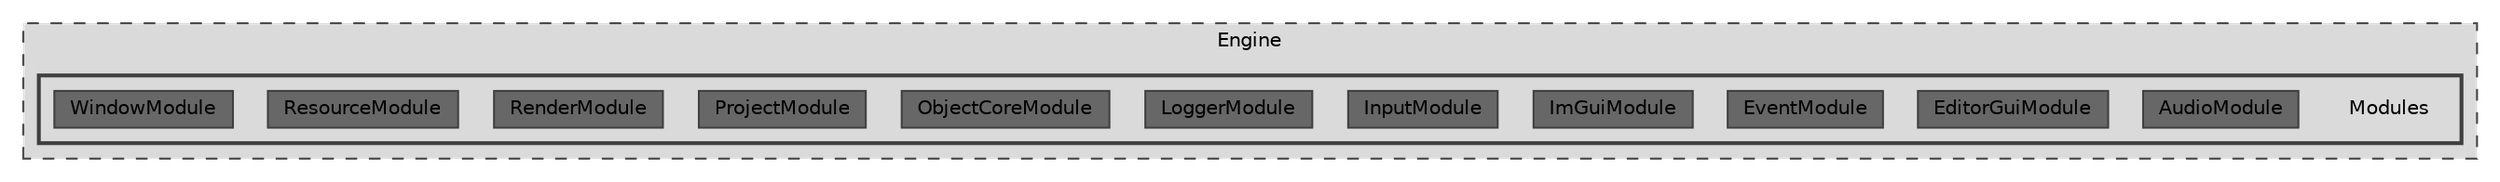 digraph "Engine/Modules"
{
 // LATEX_PDF_SIZE
  bgcolor="transparent";
  edge [fontname=Helvetica,fontsize=10,labelfontname=Helvetica,labelfontsize=10];
  node [fontname=Helvetica,fontsize=10,shape=box,height=0.2,width=0.4];
  compound=true
  subgraph clusterdir_0b6ee6e7e9547e675db4add2e5de97da {
    graph [ bgcolor="#dadada", pencolor="grey25", label="Engine", fontname=Helvetica,fontsize=10 style="filled,dashed", URL="dir_0b6ee6e7e9547e675db4add2e5de97da.html",tooltip=""]
  subgraph clusterdir_5730a32ba65843f7d6a4af6f0645845c {
    graph [ bgcolor="#dadada", pencolor="grey25", label="", fontname=Helvetica,fontsize=10 style="filled,bold", URL="dir_5730a32ba65843f7d6a4af6f0645845c.html",tooltip=""]
    dir_5730a32ba65843f7d6a4af6f0645845c [shape=plaintext, label="Modules"];
  dir_6de9de11200a870ba62930139704cddc [label="AudioModule", fillcolor="#676767", color="grey25", style="filled", URL="dir_6de9de11200a870ba62930139704cddc.html",tooltip=""];
  dir_9bf096b6adeebc1aea7215e31425d485 [label="EditorGuiModule", fillcolor="#676767", color="grey25", style="filled", URL="dir_9bf096b6adeebc1aea7215e31425d485.html",tooltip=""];
  dir_c6e671e37f57e386ab2d5a01e225d2d3 [label="EventModule", fillcolor="#676767", color="grey25", style="filled", URL="dir_c6e671e37f57e386ab2d5a01e225d2d3.html",tooltip=""];
  dir_f1a95843b8df50437cf19ff4e048b51b [label="ImGuiModule", fillcolor="#676767", color="grey25", style="filled", URL="dir_f1a95843b8df50437cf19ff4e048b51b.html",tooltip=""];
  dir_6e5d1bb5e470b5e0ae83c8efee7c94f2 [label="InputModule", fillcolor="#676767", color="grey25", style="filled", URL="dir_6e5d1bb5e470b5e0ae83c8efee7c94f2.html",tooltip=""];
  dir_b6dc7e648a3e7dfc8902722c7dfd4994 [label="LoggerModule", fillcolor="#676767", color="grey25", style="filled", URL="dir_b6dc7e648a3e7dfc8902722c7dfd4994.html",tooltip=""];
  dir_328cf5a45a7129c3918e4af951a2b76f [label="ObjectCoreModule", fillcolor="#676767", color="grey25", style="filled", URL="dir_328cf5a45a7129c3918e4af951a2b76f.html",tooltip=""];
  dir_dd212b4d24fdb12677e68105577ec808 [label="ProjectModule", fillcolor="#676767", color="grey25", style="filled", URL="dir_dd212b4d24fdb12677e68105577ec808.html",tooltip=""];
  dir_f7a9cc2c9fe230fec82132bf79c989c5 [label="RenderModule", fillcolor="#676767", color="grey25", style="filled", URL="dir_f7a9cc2c9fe230fec82132bf79c989c5.html",tooltip=""];
  dir_31d5380225450f9f4da43bdea4e0d260 [label="ResourceModule", fillcolor="#676767", color="grey25", style="filled", URL="dir_31d5380225450f9f4da43bdea4e0d260.html",tooltip=""];
  dir_4e2e7e75048854c6b09c70260c017a38 [label="WindowModule", fillcolor="#676767", color="grey25", style="filled", URL="dir_4e2e7e75048854c6b09c70260c017a38.html",tooltip=""];
  }
  }
}
